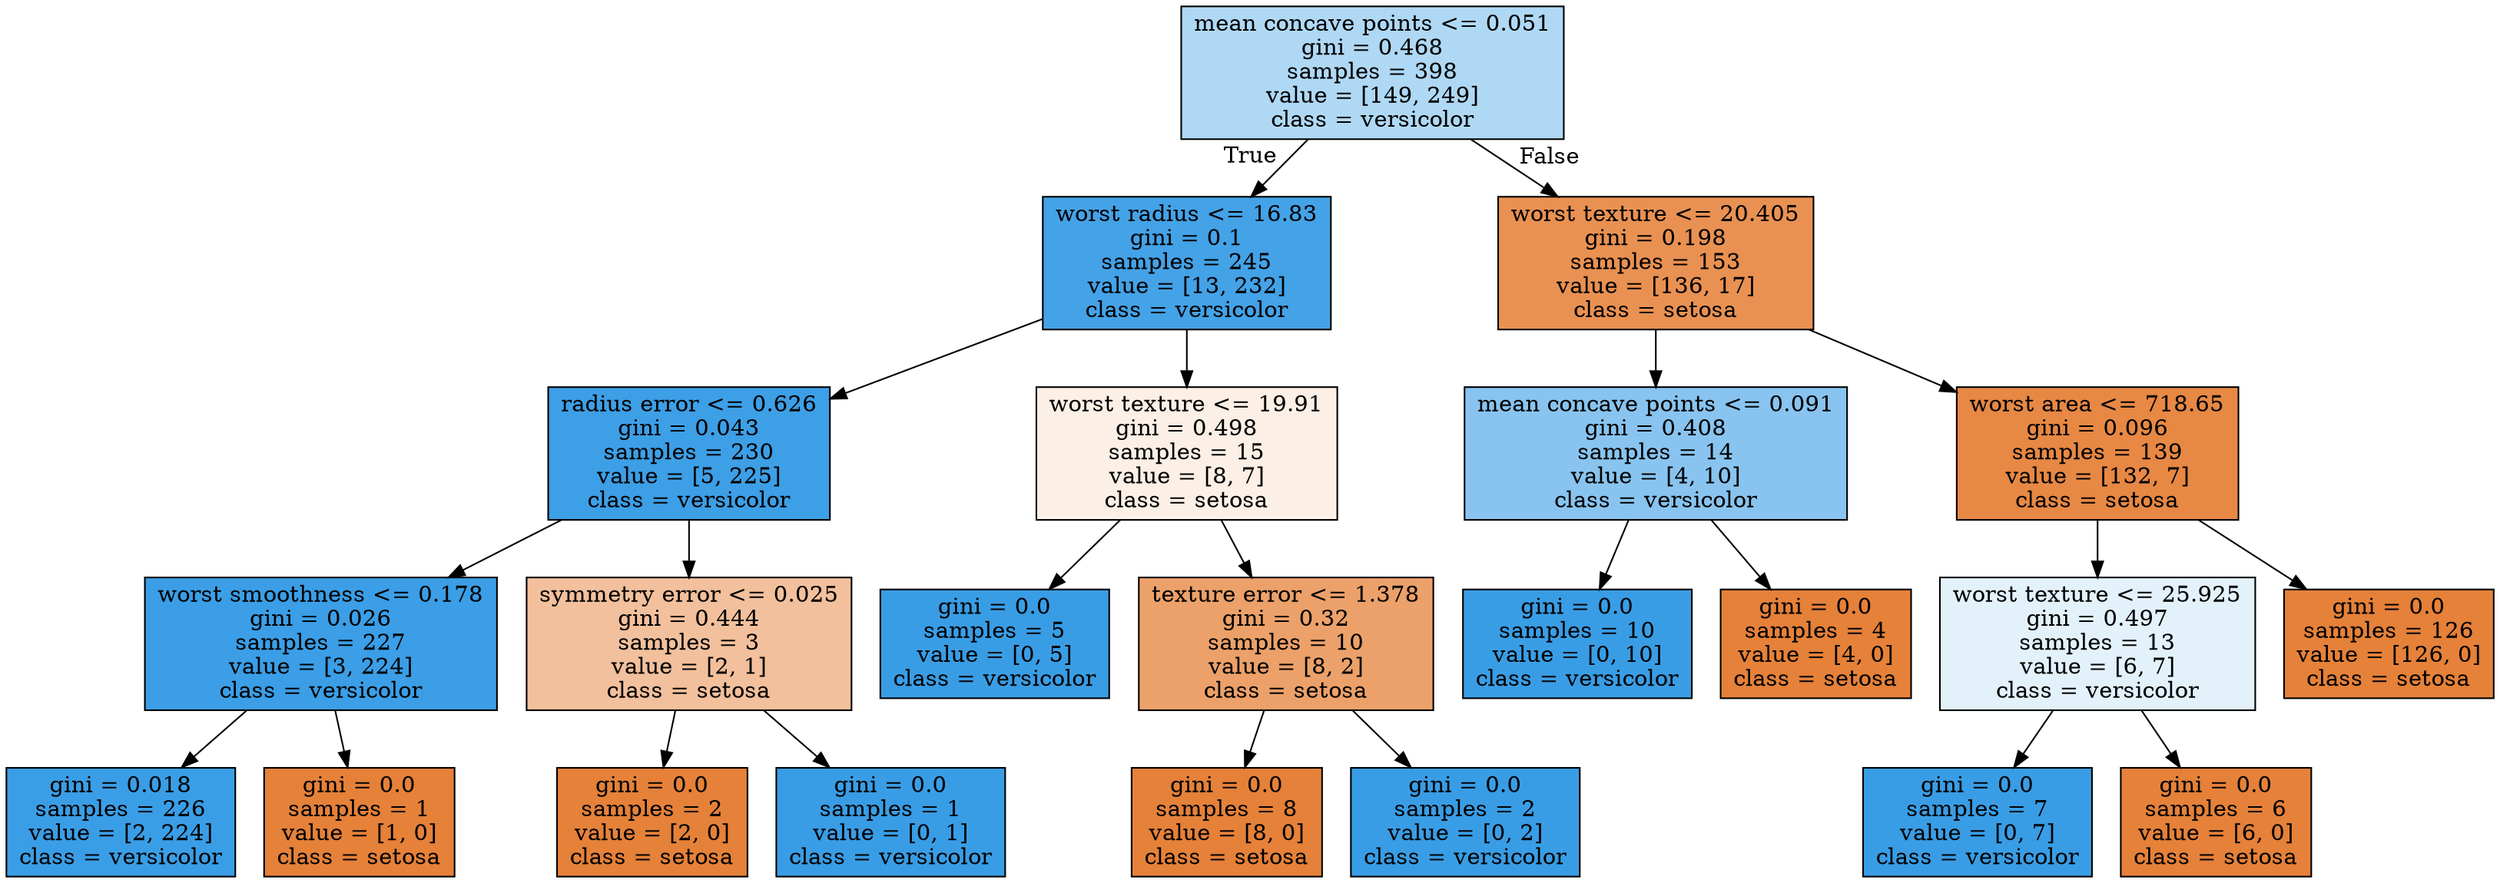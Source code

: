 digraph Tree {
node [shape=box, style="filled", color="black"] ;
0 [label="mean concave points <= 0.051\ngini = 0.468\nsamples = 398\nvalue = [149, 249]\nclass = versicolor", fillcolor="#399de566"] ;
1 [label="worst radius <= 16.83\ngini = 0.1\nsamples = 245\nvalue = [13, 232]\nclass = versicolor", fillcolor="#399de5f1"] ;
0 -> 1 [labeldistance=2.5, labelangle=45, headlabel="True"] ;
2 [label="radius error <= 0.626\ngini = 0.043\nsamples = 230\nvalue = [5, 225]\nclass = versicolor", fillcolor="#399de5f9"] ;
1 -> 2 ;
3 [label="worst smoothness <= 0.178\ngini = 0.026\nsamples = 227\nvalue = [3, 224]\nclass = versicolor", fillcolor="#399de5fc"] ;
2 -> 3 ;
4 [label="gini = 0.018\nsamples = 226\nvalue = [2, 224]\nclass = versicolor", fillcolor="#399de5fd"] ;
3 -> 4 ;
5 [label="gini = 0.0\nsamples = 1\nvalue = [1, 0]\nclass = setosa", fillcolor="#e58139ff"] ;
3 -> 5 ;
6 [label="symmetry error <= 0.025\ngini = 0.444\nsamples = 3\nvalue = [2, 1]\nclass = setosa", fillcolor="#e581397f"] ;
2 -> 6 ;
7 [label="gini = 0.0\nsamples = 2\nvalue = [2, 0]\nclass = setosa", fillcolor="#e58139ff"] ;
6 -> 7 ;
8 [label="gini = 0.0\nsamples = 1\nvalue = [0, 1]\nclass = versicolor", fillcolor="#399de5ff"] ;
6 -> 8 ;
9 [label="worst texture <= 19.91\ngini = 0.498\nsamples = 15\nvalue = [8, 7]\nclass = setosa", fillcolor="#e5813920"] ;
1 -> 9 ;
10 [label="gini = 0.0\nsamples = 5\nvalue = [0, 5]\nclass = versicolor", fillcolor="#399de5ff"] ;
9 -> 10 ;
11 [label="texture error <= 1.378\ngini = 0.32\nsamples = 10\nvalue = [8, 2]\nclass = setosa", fillcolor="#e58139bf"] ;
9 -> 11 ;
12 [label="gini = 0.0\nsamples = 8\nvalue = [8, 0]\nclass = setosa", fillcolor="#e58139ff"] ;
11 -> 12 ;
13 [label="gini = 0.0\nsamples = 2\nvalue = [0, 2]\nclass = versicolor", fillcolor="#399de5ff"] ;
11 -> 13 ;
14 [label="worst texture <= 20.405\ngini = 0.198\nsamples = 153\nvalue = [136, 17]\nclass = setosa", fillcolor="#e58139df"] ;
0 -> 14 [labeldistance=2.5, labelangle=-45, headlabel="False"] ;
15 [label="mean concave points <= 0.091\ngini = 0.408\nsamples = 14\nvalue = [4, 10]\nclass = versicolor", fillcolor="#399de599"] ;
14 -> 15 ;
16 [label="gini = 0.0\nsamples = 10\nvalue = [0, 10]\nclass = versicolor", fillcolor="#399de5ff"] ;
15 -> 16 ;
17 [label="gini = 0.0\nsamples = 4\nvalue = [4, 0]\nclass = setosa", fillcolor="#e58139ff"] ;
15 -> 17 ;
18 [label="worst area <= 718.65\ngini = 0.096\nsamples = 139\nvalue = [132, 7]\nclass = setosa", fillcolor="#e58139f1"] ;
14 -> 18 ;
19 [label="worst texture <= 25.925\ngini = 0.497\nsamples = 13\nvalue = [6, 7]\nclass = versicolor", fillcolor="#399de524"] ;
18 -> 19 ;
20 [label="gini = 0.0\nsamples = 7\nvalue = [0, 7]\nclass = versicolor", fillcolor="#399de5ff"] ;
19 -> 20 ;
21 [label="gini = 0.0\nsamples = 6\nvalue = [6, 0]\nclass = setosa", fillcolor="#e58139ff"] ;
19 -> 21 ;
22 [label="gini = 0.0\nsamples = 126\nvalue = [126, 0]\nclass = setosa", fillcolor="#e58139ff"] ;
18 -> 22 ;
}